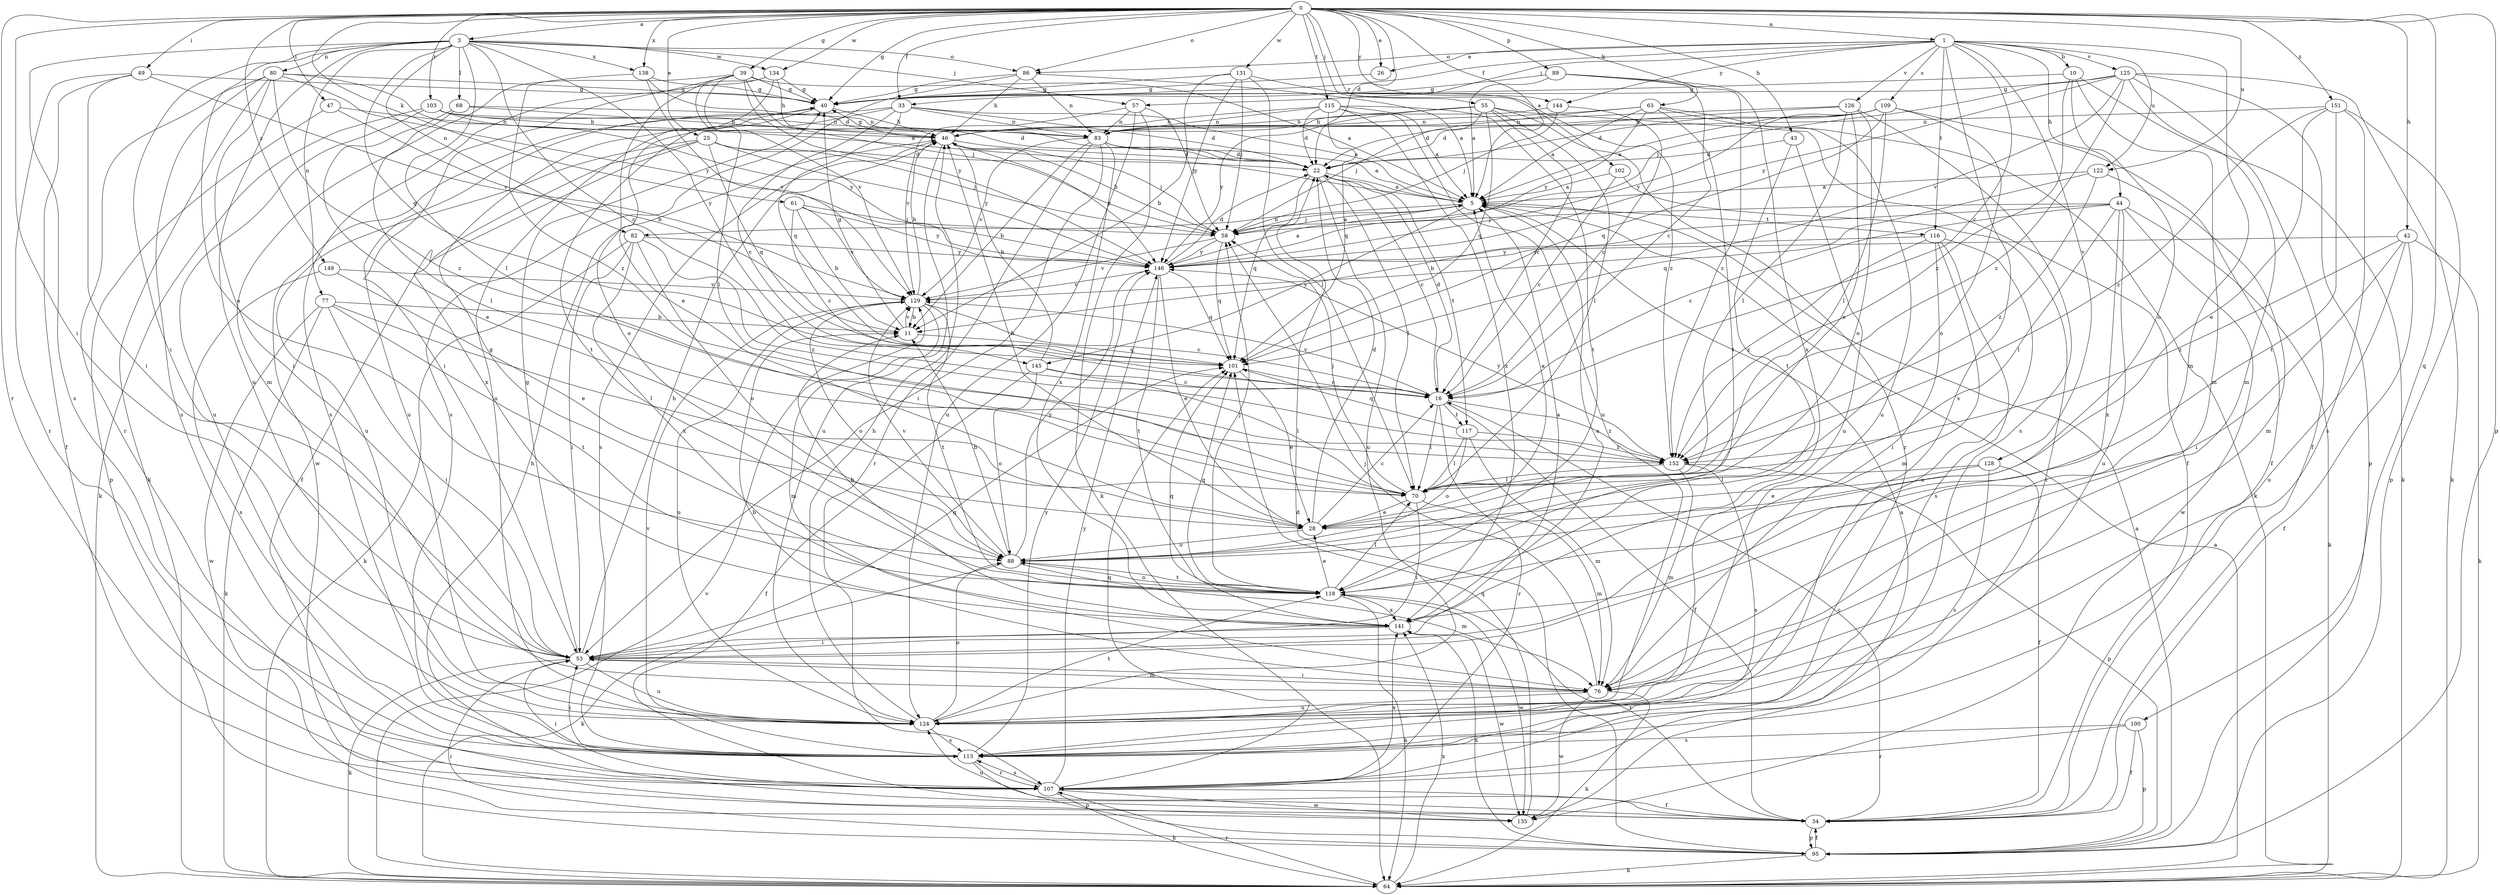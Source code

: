 strict digraph  {
0;
1;
3;
5;
10;
11;
16;
22;
25;
26;
28;
33;
34;
39;
40;
42;
43;
44;
46;
47;
49;
53;
55;
57;
58;
61;
63;
64;
68;
70;
76;
77;
80;
82;
83;
86;
88;
89;
95;
100;
101;
102;
103;
107;
109;
113;
115;
116;
117;
118;
122;
124;
125;
126;
128;
129;
131;
134;
135;
138;
141;
144;
145;
146;
149;
151;
152;
0 -> 1  [label=a];
0 -> 3  [label=a];
0 -> 5  [label=a];
0 -> 22  [label=d];
0 -> 25  [label=e];
0 -> 26  [label=e];
0 -> 33  [label=f];
0 -> 39  [label=g];
0 -> 40  [label=g];
0 -> 42  [label=h];
0 -> 43  [label=h];
0 -> 47  [label=i];
0 -> 49  [label=i];
0 -> 53  [label=i];
0 -> 55  [label=j];
0 -> 61  [label=k];
0 -> 63  [label=k];
0 -> 86  [label=o];
0 -> 89  [label=p];
0 -> 95  [label=p];
0 -> 100  [label=q];
0 -> 102  [label=r];
0 -> 103  [label=r];
0 -> 107  [label=r];
0 -> 115  [label=t];
0 -> 122  [label=u];
0 -> 131  [label=w];
0 -> 134  [label=w];
0 -> 138  [label=x];
0 -> 144  [label=y];
0 -> 149  [label=z];
0 -> 151  [label=z];
1 -> 10  [label=b];
1 -> 16  [label=c];
1 -> 26  [label=e];
1 -> 33  [label=f];
1 -> 44  [label=h];
1 -> 57  [label=j];
1 -> 76  [label=m];
1 -> 86  [label=o];
1 -> 109  [label=s];
1 -> 113  [label=s];
1 -> 116  [label=t];
1 -> 122  [label=u];
1 -> 125  [label=v];
1 -> 126  [label=v];
1 -> 128  [label=v];
1 -> 144  [label=y];
3 -> 16  [label=c];
3 -> 53  [label=i];
3 -> 57  [label=j];
3 -> 68  [label=l];
3 -> 70  [label=l];
3 -> 77  [label=n];
3 -> 80  [label=n];
3 -> 82  [label=n];
3 -> 86  [label=o];
3 -> 88  [label=o];
3 -> 101  [label=q];
3 -> 113  [label=s];
3 -> 124  [label=u];
3 -> 134  [label=w];
3 -> 138  [label=x];
3 -> 145  [label=y];
5 -> 58  [label=j];
5 -> 82  [label=n];
5 -> 116  [label=t];
5 -> 145  [label=y];
10 -> 40  [label=g];
10 -> 64  [label=k];
10 -> 76  [label=m];
10 -> 88  [label=o];
10 -> 152  [label=z];
11 -> 40  [label=g];
11 -> 101  [label=q];
11 -> 129  [label=v];
16 -> 22  [label=d];
16 -> 34  [label=f];
16 -> 70  [label=l];
16 -> 107  [label=r];
16 -> 117  [label=t];
16 -> 129  [label=v];
16 -> 152  [label=z];
22 -> 5  [label=a];
22 -> 16  [label=c];
22 -> 70  [label=l];
22 -> 101  [label=q];
22 -> 117  [label=t];
22 -> 124  [label=u];
25 -> 22  [label=d];
25 -> 34  [label=f];
25 -> 58  [label=j];
25 -> 101  [label=q];
25 -> 124  [label=u];
25 -> 141  [label=x];
25 -> 146  [label=y];
26 -> 40  [label=g];
28 -> 5  [label=a];
28 -> 16  [label=c];
28 -> 22  [label=d];
28 -> 46  [label=h];
28 -> 88  [label=o];
33 -> 5  [label=a];
33 -> 16  [label=c];
33 -> 22  [label=d];
33 -> 83  [label=n];
33 -> 88  [label=o];
33 -> 101  [label=q];
33 -> 135  [label=w];
34 -> 16  [label=c];
34 -> 95  [label=p];
34 -> 118  [label=t];
34 -> 124  [label=u];
39 -> 5  [label=a];
39 -> 28  [label=e];
39 -> 40  [label=g];
39 -> 53  [label=i];
39 -> 58  [label=j];
39 -> 76  [label=m];
39 -> 129  [label=v];
39 -> 146  [label=y];
40 -> 46  [label=h];
40 -> 118  [label=t];
40 -> 124  [label=u];
42 -> 34  [label=f];
42 -> 53  [label=i];
42 -> 64  [label=k];
42 -> 124  [label=u];
42 -> 146  [label=y];
42 -> 152  [label=z];
43 -> 22  [label=d];
43 -> 118  [label=t];
43 -> 124  [label=u];
44 -> 11  [label=b];
44 -> 16  [label=c];
44 -> 58  [label=j];
44 -> 64  [label=k];
44 -> 70  [label=l];
44 -> 124  [label=u];
44 -> 135  [label=w];
44 -> 141  [label=x];
46 -> 22  [label=d];
46 -> 40  [label=g];
46 -> 58  [label=j];
46 -> 113  [label=s];
46 -> 124  [label=u];
46 -> 146  [label=y];
47 -> 11  [label=b];
47 -> 83  [label=n];
47 -> 95  [label=p];
49 -> 34  [label=f];
49 -> 40  [label=g];
49 -> 53  [label=i];
49 -> 107  [label=r];
49 -> 129  [label=v];
53 -> 5  [label=a];
53 -> 40  [label=g];
53 -> 46  [label=h];
53 -> 64  [label=k];
53 -> 76  [label=m];
53 -> 101  [label=q];
53 -> 124  [label=u];
55 -> 16  [label=c];
55 -> 34  [label=f];
55 -> 46  [label=h];
55 -> 58  [label=j];
55 -> 70  [label=l];
55 -> 101  [label=q];
55 -> 107  [label=r];
55 -> 146  [label=y];
57 -> 58  [label=j];
57 -> 64  [label=k];
57 -> 83  [label=n];
57 -> 124  [label=u];
57 -> 129  [label=v];
58 -> 5  [label=a];
58 -> 46  [label=h];
58 -> 101  [label=q];
58 -> 129  [label=v];
58 -> 146  [label=y];
61 -> 11  [label=b];
61 -> 16  [label=c];
61 -> 58  [label=j];
61 -> 129  [label=v];
61 -> 146  [label=y];
63 -> 5  [label=a];
63 -> 22  [label=d];
63 -> 64  [label=k];
63 -> 83  [label=n];
63 -> 118  [label=t];
63 -> 124  [label=u];
63 -> 146  [label=y];
64 -> 5  [label=a];
64 -> 107  [label=r];
64 -> 129  [label=v];
64 -> 141  [label=x];
68 -> 28  [label=e];
68 -> 46  [label=h];
68 -> 70  [label=l];
68 -> 83  [label=n];
70 -> 28  [label=e];
70 -> 53  [label=i];
70 -> 58  [label=j];
70 -> 76  [label=m];
76 -> 11  [label=b];
76 -> 53  [label=i];
76 -> 58  [label=j];
76 -> 64  [label=k];
76 -> 124  [label=u];
76 -> 135  [label=w];
77 -> 11  [label=b];
77 -> 53  [label=i];
77 -> 64  [label=k];
77 -> 70  [label=l];
77 -> 118  [label=t];
77 -> 135  [label=w];
80 -> 5  [label=a];
80 -> 40  [label=g];
80 -> 53  [label=i];
80 -> 64  [label=k];
80 -> 107  [label=r];
80 -> 113  [label=s];
80 -> 146  [label=y];
80 -> 152  [label=z];
82 -> 53  [label=i];
82 -> 64  [label=k];
82 -> 88  [label=o];
82 -> 141  [label=x];
82 -> 146  [label=y];
82 -> 152  [label=z];
83 -> 5  [label=a];
83 -> 11  [label=b];
83 -> 22  [label=d];
83 -> 53  [label=i];
83 -> 107  [label=r];
83 -> 129  [label=v];
83 -> 141  [label=x];
86 -> 5  [label=a];
86 -> 40  [label=g];
86 -> 46  [label=h];
86 -> 83  [label=n];
86 -> 113  [label=s];
88 -> 11  [label=b];
88 -> 64  [label=k];
88 -> 76  [label=m];
88 -> 118  [label=t];
88 -> 129  [label=v];
88 -> 146  [label=y];
89 -> 5  [label=a];
89 -> 16  [label=c];
89 -> 40  [label=g];
89 -> 141  [label=x];
89 -> 152  [label=z];
95 -> 5  [label=a];
95 -> 22  [label=d];
95 -> 34  [label=f];
95 -> 53  [label=i];
95 -> 64  [label=k];
95 -> 141  [label=x];
100 -> 34  [label=f];
100 -> 95  [label=p];
100 -> 107  [label=r];
100 -> 113  [label=s];
101 -> 16  [label=c];
101 -> 28  [label=e];
102 -> 5  [label=a];
102 -> 16  [label=c];
102 -> 107  [label=r];
103 -> 22  [label=d];
103 -> 46  [label=h];
103 -> 64  [label=k];
103 -> 83  [label=n];
103 -> 124  [label=u];
103 -> 146  [label=y];
107 -> 34  [label=f];
107 -> 46  [label=h];
107 -> 53  [label=i];
107 -> 64  [label=k];
107 -> 101  [label=q];
107 -> 113  [label=s];
107 -> 135  [label=w];
107 -> 141  [label=x];
107 -> 146  [label=y];
109 -> 5  [label=a];
109 -> 22  [label=d];
109 -> 34  [label=f];
109 -> 46  [label=h];
109 -> 70  [label=l];
109 -> 88  [label=o];
109 -> 101  [label=q];
109 -> 146  [label=y];
113 -> 53  [label=i];
113 -> 95  [label=p];
113 -> 107  [label=r];
113 -> 129  [label=v];
113 -> 146  [label=y];
115 -> 5  [label=a];
115 -> 22  [label=d];
115 -> 46  [label=h];
115 -> 83  [label=n];
115 -> 101  [label=q];
115 -> 118  [label=t];
115 -> 124  [label=u];
115 -> 141  [label=x];
116 -> 53  [label=i];
116 -> 76  [label=m];
116 -> 113  [label=s];
116 -> 124  [label=u];
116 -> 146  [label=y];
116 -> 152  [label=z];
117 -> 70  [label=l];
117 -> 76  [label=m];
117 -> 88  [label=o];
117 -> 101  [label=q];
117 -> 152  [label=z];
118 -> 28  [label=e];
118 -> 40  [label=g];
118 -> 58  [label=j];
118 -> 64  [label=k];
118 -> 70  [label=l];
118 -> 88  [label=o];
118 -> 101  [label=q];
118 -> 135  [label=w];
118 -> 141  [label=x];
122 -> 5  [label=a];
122 -> 76  [label=m];
122 -> 101  [label=q];
122 -> 152  [label=z];
124 -> 46  [label=h];
124 -> 88  [label=o];
124 -> 113  [label=s];
124 -> 118  [label=t];
125 -> 34  [label=f];
125 -> 40  [label=g];
125 -> 58  [label=j];
125 -> 64  [label=k];
125 -> 76  [label=m];
125 -> 95  [label=p];
125 -> 129  [label=v];
125 -> 146  [label=y];
125 -> 152  [label=z];
126 -> 22  [label=d];
126 -> 28  [label=e];
126 -> 70  [label=l];
126 -> 83  [label=n];
126 -> 88  [label=o];
126 -> 113  [label=s];
128 -> 28  [label=e];
128 -> 34  [label=f];
128 -> 70  [label=l];
128 -> 113  [label=s];
129 -> 11  [label=b];
129 -> 16  [label=c];
129 -> 46  [label=h];
129 -> 76  [label=m];
129 -> 88  [label=o];
129 -> 118  [label=t];
129 -> 124  [label=u];
131 -> 11  [label=b];
131 -> 40  [label=g];
131 -> 58  [label=j];
131 -> 70  [label=l];
131 -> 146  [label=y];
131 -> 152  [label=z];
134 -> 40  [label=g];
134 -> 46  [label=h];
134 -> 70  [label=l];
134 -> 113  [label=s];
134 -> 124  [label=u];
135 -> 5  [label=a];
135 -> 101  [label=q];
138 -> 22  [label=d];
138 -> 40  [label=g];
138 -> 129  [label=v];
138 -> 152  [label=z];
141 -> 5  [label=a];
141 -> 11  [label=b];
141 -> 53  [label=i];
141 -> 101  [label=q];
141 -> 135  [label=w];
144 -> 16  [label=c];
144 -> 46  [label=h];
144 -> 58  [label=j];
145 -> 16  [label=c];
145 -> 34  [label=f];
145 -> 46  [label=h];
145 -> 70  [label=l];
145 -> 88  [label=o];
146 -> 5  [label=a];
146 -> 22  [label=d];
146 -> 28  [label=e];
146 -> 101  [label=q];
146 -> 118  [label=t];
146 -> 129  [label=v];
149 -> 28  [label=e];
149 -> 113  [label=s];
149 -> 129  [label=v];
151 -> 28  [label=e];
151 -> 83  [label=n];
151 -> 95  [label=p];
151 -> 113  [label=s];
151 -> 118  [label=t];
151 -> 152  [label=z];
152 -> 70  [label=l];
152 -> 76  [label=m];
152 -> 95  [label=p];
152 -> 113  [label=s];
152 -> 146  [label=y];
}
